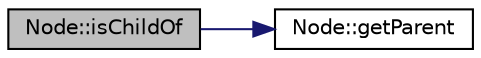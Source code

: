 digraph "Node::isChildOf"
{
  edge [fontname="Helvetica",fontsize="10",labelfontname="Helvetica",labelfontsize="10"];
  node [fontname="Helvetica",fontsize="10",shape=record];
  rankdir="LR";
  Node1 [label="Node::isChildOf",height=0.2,width=0.4,color="black", fillcolor="grey75", style="filled", fontcolor="black"];
  Node1 -> Node2 [color="midnightblue",fontsize="10",style="solid",fontname="Helvetica"];
  Node2 [label="Node::getParent",height=0.2,width=0.4,color="black", fillcolor="white", style="filled",URL="$class_node.html#a220a8d64cb0df1cce083ed38c1260615"];
}
